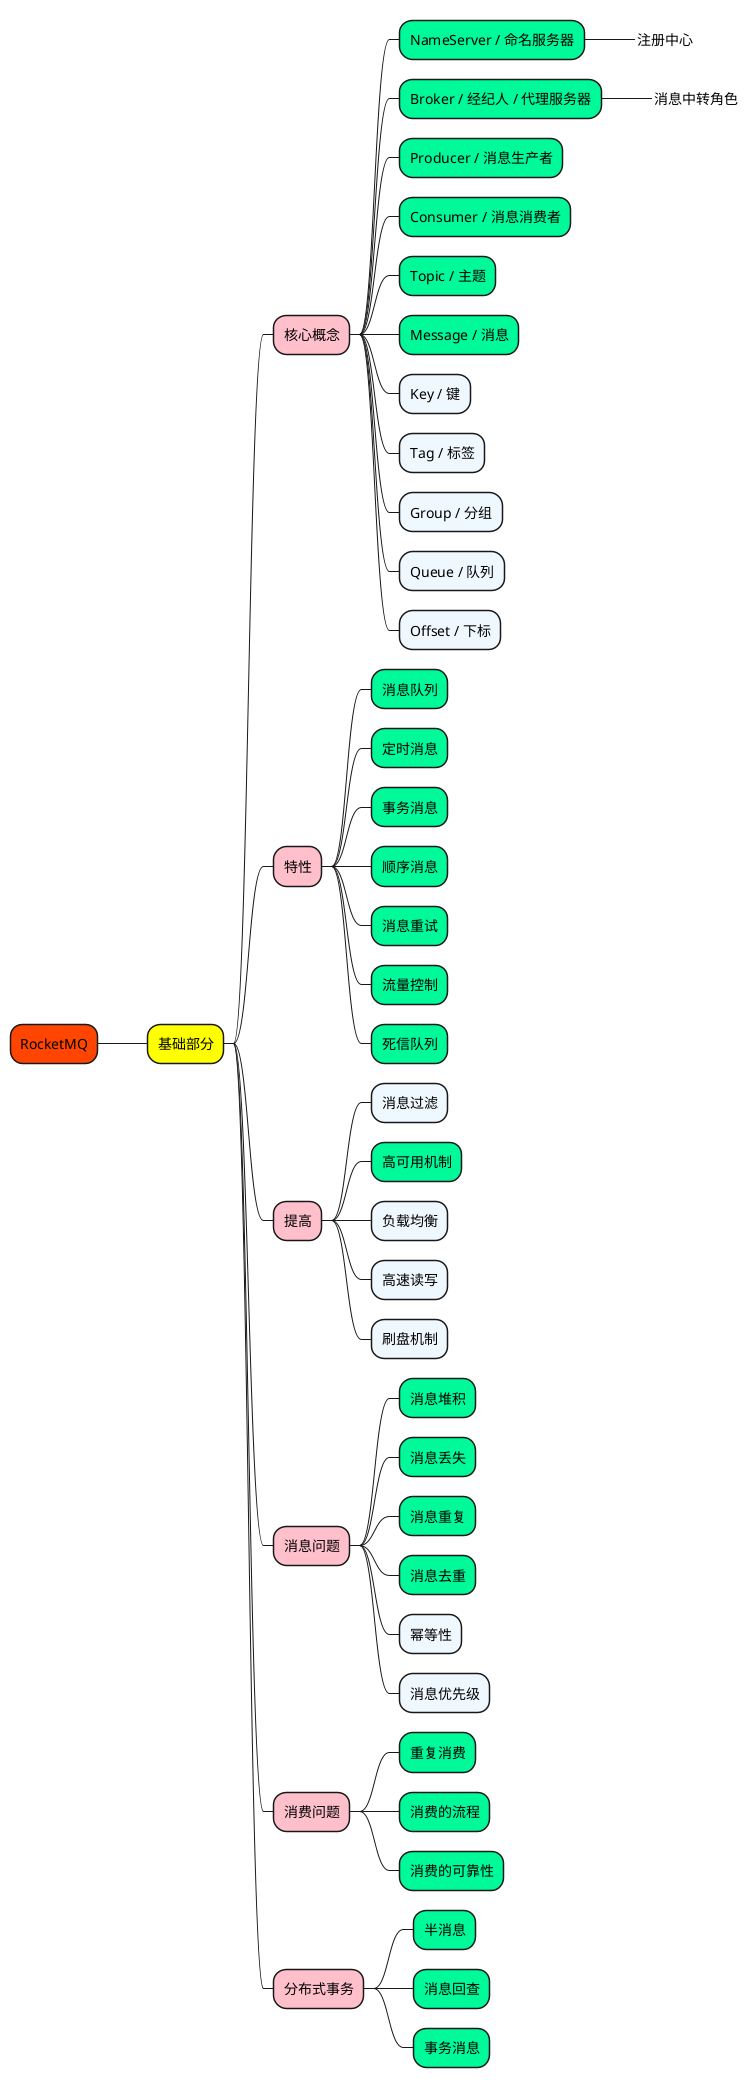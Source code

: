 @startmindmap

+[#OrangeRed] RocketMQ

++[#yellow] 基础部分

+++[#Pink] 核心概念
++++[#MediumSpringGreen] NameServer / 命名服务器
+++++[#GhostWhite]_ 注册中心
++++[#MediumSpringGreen] Broker / 经纪人 / 代理服务器
+++++[#GhostWhite]_ 消息中转角色
++++[#MediumSpringGreen] Producer / 消息生产者
++++[#MediumSpringGreen] Consumer / 消息消费者
++++[#MediumSpringGreen] Topic / 主题
++++[#MediumSpringGreen] Message / 消息
++++[#AliceBlue] Key / 键
++++[#AliceBlue] Tag / 标签
++++[#AliceBlue] Group / 分组
++++[#AliceBlue] Queue / 队列
++++[#AliceBlue] Offset / 下标


+++[#Pink] 特性
++++[#MediumSpringGreen] 消息队列
++++[#MediumSpringGreen] 定时消息
++++[#MediumSpringGreen] 事务消息
++++[#MediumSpringGreen] 顺序消息
++++[#MediumSpringGreen] 消息重试
++++[#MediumSpringGreen] 流量控制
++++[#MediumSpringGreen] 死信队列

+++[#Pink] 提高
++++[#AliceBlue] 消息过滤
++++[#MediumSpringGreen] 高可用机制
++++[#AliceBlue] 负载均衡
++++[#AliceBlue] 高速读写
++++[#AliceBlue] 刷盘机制


+++[#Pink] 消息问题
++++[#MediumSpringGreen] 消息堆积
++++[#MediumSpringGreen] 消息丢失
++++[#MediumSpringGreen] 消息重复
++++[#MediumSpringGreen] 消息去重
++++[#AliceBlue] 幂等性
++++[#AliceBlue] 消息优先级


+++[#Pink] 消费问题
++++[#MediumSpringGreen] 重复消费
++++[#MediumSpringGreen] 消费的流程
++++[#MediumSpringGreen] 消费的可靠性

+++[#Pink] 分布式事务
++++[#MediumSpringGreen] 半消息
++++[#MediumSpringGreen] 消息回查
++++[#MediumSpringGreen] 事务消息


@endmindmap